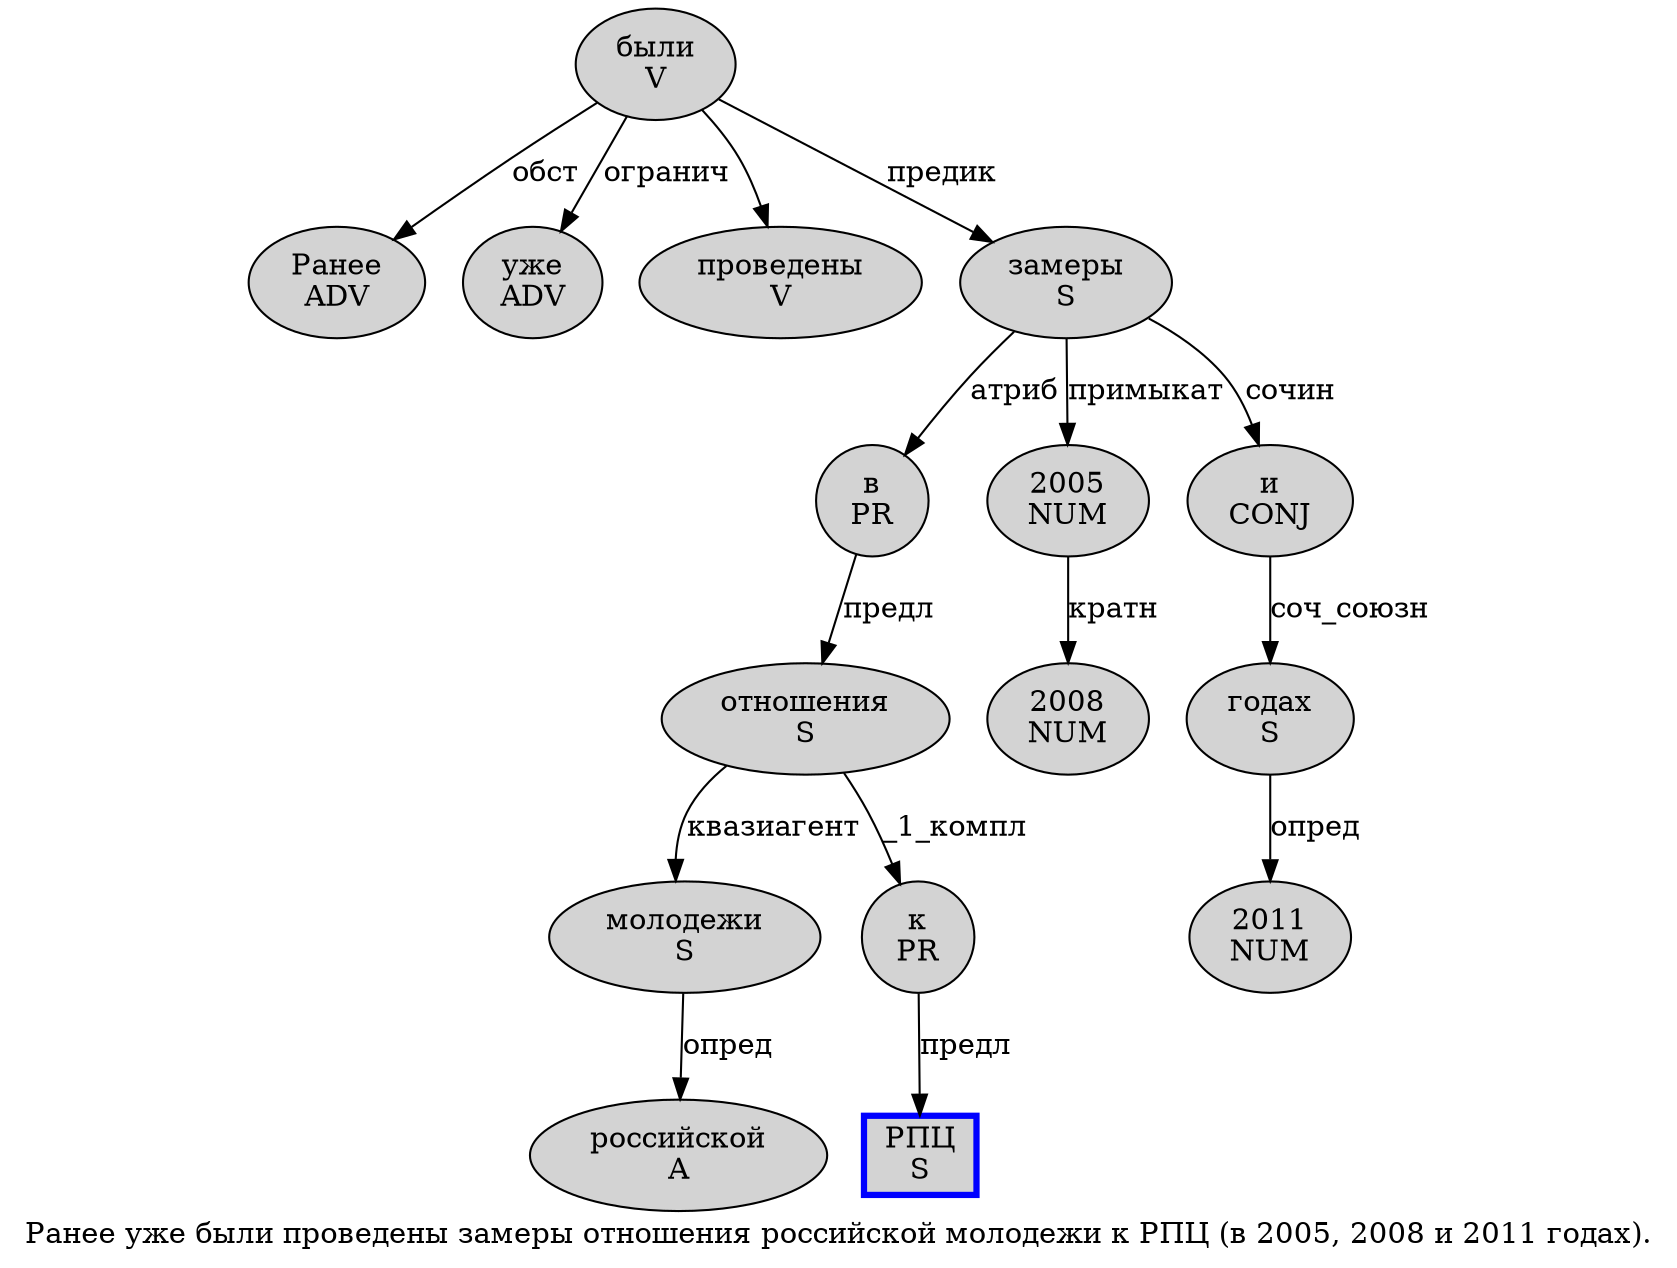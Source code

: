 digraph SENTENCE_166 {
	graph [label="Ранее уже были проведены замеры отношения российской молодежи к РПЦ (в 2005, 2008 и 2011 годах)."]
	node [style=filled]
		0 [label="Ранее
ADV" color="" fillcolor=lightgray penwidth=1 shape=ellipse]
		1 [label="уже
ADV" color="" fillcolor=lightgray penwidth=1 shape=ellipse]
		2 [label="были
V" color="" fillcolor=lightgray penwidth=1 shape=ellipse]
		3 [label="проведены
V" color="" fillcolor=lightgray penwidth=1 shape=ellipse]
		4 [label="замеры
S" color="" fillcolor=lightgray penwidth=1 shape=ellipse]
		5 [label="отношения
S" color="" fillcolor=lightgray penwidth=1 shape=ellipse]
		6 [label="российской
A" color="" fillcolor=lightgray penwidth=1 shape=ellipse]
		7 [label="молодежи
S" color="" fillcolor=lightgray penwidth=1 shape=ellipse]
		8 [label="к
PR" color="" fillcolor=lightgray penwidth=1 shape=ellipse]
		9 [label="РПЦ
S" color=blue fillcolor=lightgray penwidth=3 shape=box]
		11 [label="в
PR" color="" fillcolor=lightgray penwidth=1 shape=ellipse]
		12 [label="2005
NUM" color="" fillcolor=lightgray penwidth=1 shape=ellipse]
		14 [label="2008
NUM" color="" fillcolor=lightgray penwidth=1 shape=ellipse]
		15 [label="и
CONJ" color="" fillcolor=lightgray penwidth=1 shape=ellipse]
		16 [label="2011
NUM" color="" fillcolor=lightgray penwidth=1 shape=ellipse]
		17 [label="годах
S" color="" fillcolor=lightgray penwidth=1 shape=ellipse]
			4 -> 11 [label="атриб"]
			4 -> 12 [label="примыкат"]
			4 -> 15 [label="сочин"]
			17 -> 16 [label="опред"]
			2 -> 0 [label="обст"]
			2 -> 1 [label="огранич"]
			2 -> 3
			2 -> 4 [label="предик"]
			11 -> 5 [label="предл"]
			5 -> 7 [label="квазиагент"]
			5 -> 8 [label="_1_компл"]
			15 -> 17 [label="соч_союзн"]
			12 -> 14 [label="кратн"]
			8 -> 9 [label="предл"]
			7 -> 6 [label="опред"]
}